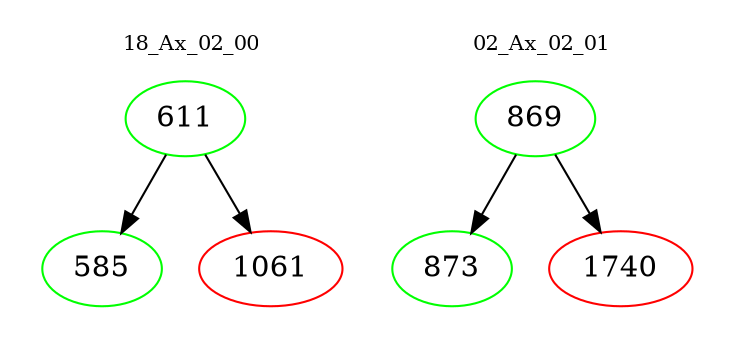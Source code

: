 digraph{
subgraph cluster_0 {
color = white
label = "18_Ax_02_00";
fontsize=10;
T0_611 [label="611", color="green"]
T0_611 -> T0_585 [color="black"]
T0_585 [label="585", color="green"]
T0_611 -> T0_1061 [color="black"]
T0_1061 [label="1061", color="red"]
}
subgraph cluster_1 {
color = white
label = "02_Ax_02_01";
fontsize=10;
T1_869 [label="869", color="green"]
T1_869 -> T1_873 [color="black"]
T1_873 [label="873", color="green"]
T1_869 -> T1_1740 [color="black"]
T1_1740 [label="1740", color="red"]
}
}
